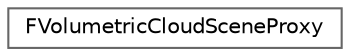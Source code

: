 digraph "Graphical Class Hierarchy"
{
 // INTERACTIVE_SVG=YES
 // LATEX_PDF_SIZE
  bgcolor="transparent";
  edge [fontname=Helvetica,fontsize=10,labelfontname=Helvetica,labelfontsize=10];
  node [fontname=Helvetica,fontsize=10,shape=box,height=0.2,width=0.4];
  rankdir="LR";
  Node0 [id="Node000000",label="FVolumetricCloudSceneProxy",height=0.2,width=0.4,color="grey40", fillcolor="white", style="filled",URL="$d6/d1e/classFVolumetricCloudSceneProxy.html",tooltip="Represents a UVolumetricCloudComponent to the rendering thread, created game side from the component."];
}
